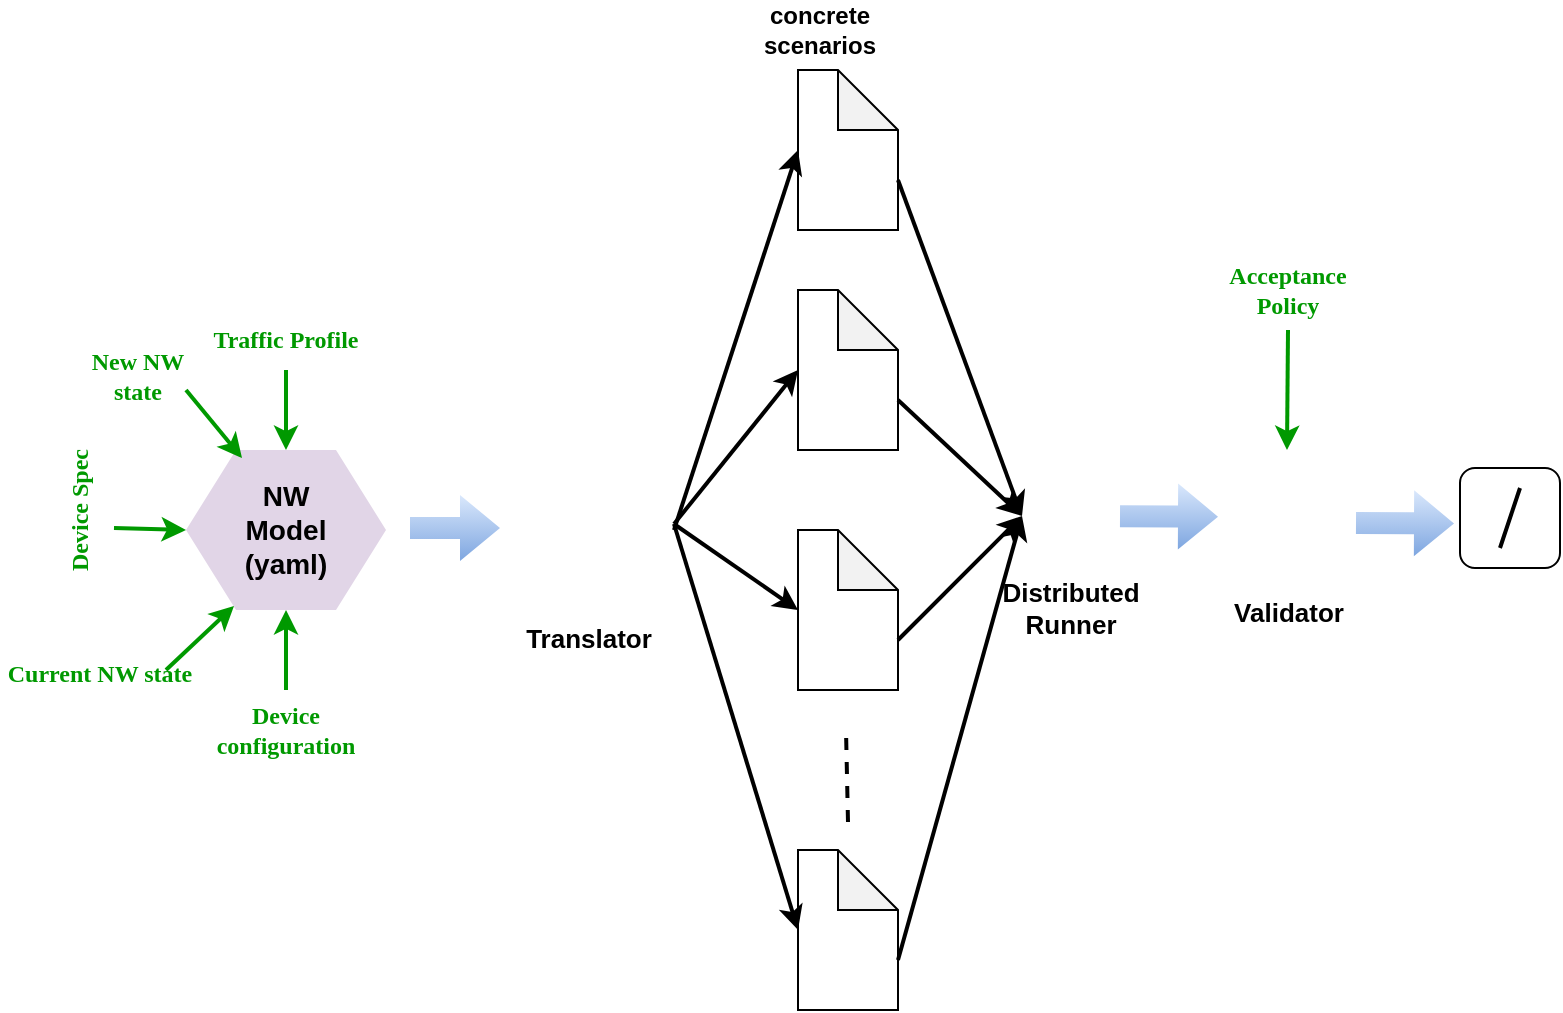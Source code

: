 <mxfile version="13.1.5" type="github">
  <diagram id="h_iw1HLlaXEuXYO7uz63" name="Page-1">
    <mxGraphModel dx="1339" dy="739" grid="1" gridSize="10" guides="1" tooltips="1" connect="1" arrows="1" fold="1" page="1" pageScale="1" pageWidth="850" pageHeight="1100" math="0" shadow="0">
      <root>
        <mxCell id="0" />
        <mxCell id="1" parent="0" />
        <mxCell id="1ZvdBgC_ewjGmu3FpjU8-2" value="&lt;b style=&quot;font-size: 14px&quot;&gt;NW&lt;br&gt;Model&lt;br&gt;(yaml)&lt;br&gt;&lt;/b&gt;" style="shape=hexagon;perimeter=hexagonPerimeter2;whiteSpace=wrap;html=1;fillColor=#e1d5e7;strokeColor=none;" parent="1" vertex="1">
          <mxGeometry x="93" y="360" width="100" height="80" as="geometry" />
        </mxCell>
        <mxCell id="1ZvdBgC_ewjGmu3FpjU8-3" value="" style="endArrow=classic;html=1;entryX=0.5;entryY=0;entryDx=0;entryDy=0;fillColor=#e1d5e7;strokeColor=#009900;strokeWidth=2;" parent="1" target="1ZvdBgC_ewjGmu3FpjU8-2" edge="1">
          <mxGeometry width="50" height="50" relative="1" as="geometry">
            <mxPoint x="143" y="320" as="sourcePoint" />
            <mxPoint x="423" y="360" as="targetPoint" />
          </mxGeometry>
        </mxCell>
        <mxCell id="1ZvdBgC_ewjGmu3FpjU8-5" value="&lt;b&gt;&lt;font face=&quot;Lucida Console&quot; color=&quot;#009900&quot;&gt;Traffic Profile&lt;/font&gt;&lt;/b&gt;" style="text;html=1;strokeColor=none;fillColor=none;align=center;verticalAlign=middle;whiteSpace=wrap;rounded=0;labelBackgroundColor=#ffffff;" parent="1" vertex="1">
          <mxGeometry x="93" y="295" width="100" height="20" as="geometry" />
        </mxCell>
        <mxCell id="1ZvdBgC_ewjGmu3FpjU8-7" value="" style="endArrow=classic;html=1;entryX=0;entryY=0.5;entryDx=0;entryDy=0;fillColor=#e1d5e7;strokeColor=#009900;strokeWidth=2;exitX=0.41;exitY=1.35;exitDx=0;exitDy=0;exitPerimeter=0;" parent="1" source="1ZvdBgC_ewjGmu3FpjU8-8" target="1ZvdBgC_ewjGmu3FpjU8-2" edge="1">
          <mxGeometry width="50" height="50" relative="1" as="geometry">
            <mxPoint x="63" y="400" as="sourcePoint" />
            <mxPoint x="263" y="370" as="targetPoint" />
          </mxGeometry>
        </mxCell>
        <mxCell id="1ZvdBgC_ewjGmu3FpjU8-8" value="&lt;b&gt;&lt;font color=&quot;#009900&quot;&gt;Device Spec&lt;/font&gt;&lt;/b&gt;" style="text;html=1;strokeColor=none;fillColor=none;align=center;verticalAlign=middle;whiteSpace=wrap;rounded=0;rotation=-90;horizontal=1;textDirection=rtl;fontFamily=Tahoma;" parent="1" vertex="1">
          <mxGeometry x="-10" y="380" width="100" height="20" as="geometry" />
        </mxCell>
        <mxCell id="1ZvdBgC_ewjGmu3FpjU8-9" value="" style="endArrow=classic;html=1;entryX=0.5;entryY=1;entryDx=0;entryDy=0;fillColor=#e1d5e7;strokeColor=#009900;strokeWidth=2;" parent="1" target="1ZvdBgC_ewjGmu3FpjU8-2" edge="1">
          <mxGeometry width="50" height="50" relative="1" as="geometry">
            <mxPoint x="143" y="480" as="sourcePoint" />
            <mxPoint x="142.5" y="500" as="targetPoint" />
          </mxGeometry>
        </mxCell>
        <mxCell id="1ZvdBgC_ewjGmu3FpjU8-10" value="&lt;b&gt;&lt;font color=&quot;#009900&quot;&gt;Device configuration&lt;/font&gt;&lt;/b&gt;" style="text;html=1;strokeColor=none;fillColor=none;align=center;verticalAlign=middle;whiteSpace=wrap;rounded=0;fontFamily=Tahoma;" parent="1" vertex="1">
          <mxGeometry x="93" y="490" width="100" height="20" as="geometry" />
        </mxCell>
        <mxCell id="1ZvdBgC_ewjGmu3FpjU8-11" value="" style="endArrow=classic;html=1;entryX=0.24;entryY=0.975;entryDx=0;entryDy=0;fillColor=#e1d5e7;strokeColor=#009900;strokeWidth=2;entryPerimeter=0;" parent="1" target="1ZvdBgC_ewjGmu3FpjU8-2" edge="1">
          <mxGeometry width="50" height="50" relative="1" as="geometry">
            <mxPoint x="83" y="470" as="sourcePoint" />
            <mxPoint x="223" y="440" as="targetPoint" />
          </mxGeometry>
        </mxCell>
        <mxCell id="1ZvdBgC_ewjGmu3FpjU8-12" value="&lt;b&gt;&lt;font color=&quot;#009900&quot;&gt;Current NW state&lt;/font&gt;&lt;br&gt;&lt;/b&gt;" style="text;html=1;strokeColor=none;fillColor=none;align=center;verticalAlign=middle;whiteSpace=wrap;rounded=0;fontFamily=Tahoma;" parent="1" vertex="1">
          <mxGeometry y="462" width="100" height="20" as="geometry" />
        </mxCell>
        <mxCell id="1ZvdBgC_ewjGmu3FpjU8-13" value="" style="endArrow=classic;html=1;entryX=0.28;entryY=0.05;entryDx=0;entryDy=0;fillColor=#e1d5e7;strokeColor=#009900;strokeWidth=2;entryPerimeter=0;" parent="1" target="1ZvdBgC_ewjGmu3FpjU8-2" edge="1">
          <mxGeometry width="50" height="50" relative="1" as="geometry">
            <mxPoint x="93" y="330" as="sourcePoint" />
            <mxPoint x="92" y="350" as="targetPoint" />
          </mxGeometry>
        </mxCell>
        <mxCell id="1ZvdBgC_ewjGmu3FpjU8-14" value="&lt;font color=&quot;#009900&quot;&gt;&lt;b&gt;New NW&lt;br&gt;state&lt;/b&gt;&lt;/font&gt;" style="text;html=1;strokeColor=none;fillColor=none;align=center;verticalAlign=middle;whiteSpace=wrap;rounded=0;fontFamily=Tahoma;" parent="1" vertex="1">
          <mxGeometry x="19" y="313" width="100" height="20" as="geometry" />
        </mxCell>
        <mxCell id="QXJuXUd36oABe8dMuPUm-1" value="" style="shape=flexArrow;endArrow=classic;html=1;strokeWidth=2;fillColor=#dae8fc;strokeColor=none;gradientColor=#7ea6e0;" parent="1" edge="1">
          <mxGeometry width="50" height="50" relative="1" as="geometry">
            <mxPoint x="204" y="399" as="sourcePoint" />
            <mxPoint x="251" y="399" as="targetPoint" />
          </mxGeometry>
        </mxCell>
        <mxCell id="QXJuXUd36oABe8dMuPUm-5" value="&lt;b&gt;&lt;font style=&quot;font-size: 13px&quot;&gt;Translator&lt;/font&gt;&lt;/b&gt;" style="shape=image;html=1;verticalAlign=top;verticalLabelPosition=bottom;labelBackgroundColor=#ffffff;imageAspect=0;aspect=fixed;image=https://cdn1.iconfinder.com/data/icons/all_google_icons_symbols_by_carlosjj-du/128/translate_robot-lb.png" parent="1" vertex="1">
          <mxGeometry x="251" y="354" width="86" height="86" as="geometry" />
        </mxCell>
        <mxCell id="QXJuXUd36oABe8dMuPUm-10" value="" style="shape=note;whiteSpace=wrap;html=1;backgroundOutline=1;darkOpacity=0.05;" parent="1" vertex="1">
          <mxGeometry x="399" y="170" width="50" height="80" as="geometry" />
        </mxCell>
        <mxCell id="QXJuXUd36oABe8dMuPUm-11" value="" style="shape=note;whiteSpace=wrap;html=1;backgroundOutline=1;darkOpacity=0.05;" parent="1" vertex="1">
          <mxGeometry x="399" y="280" width="50" height="80" as="geometry" />
        </mxCell>
        <mxCell id="QXJuXUd36oABe8dMuPUm-12" value="" style="shape=note;whiteSpace=wrap;html=1;backgroundOutline=1;darkOpacity=0.05;" parent="1" vertex="1">
          <mxGeometry x="399" y="400" width="50" height="80" as="geometry" />
        </mxCell>
        <mxCell id="QXJuXUd36oABe8dMuPUm-13" value="" style="shape=note;whiteSpace=wrap;html=1;backgroundOutline=1;darkOpacity=0.05;" parent="1" vertex="1">
          <mxGeometry x="399" y="560" width="50" height="80" as="geometry" />
        </mxCell>
        <mxCell id="QXJuXUd36oABe8dMuPUm-15" value="" style="endArrow=none;dashed=1;html=1;strokeWidth=2;" parent="1" edge="1">
          <mxGeometry width="50" height="50" relative="1" as="geometry">
            <mxPoint x="424" y="546" as="sourcePoint" />
            <mxPoint x="423" y="500" as="targetPoint" />
          </mxGeometry>
        </mxCell>
        <mxCell id="QXJuXUd36oABe8dMuPUm-16" value="&lt;b&gt;concrete scenarios&lt;/b&gt;" style="text;html=1;strokeColor=none;fillColor=none;align=center;verticalAlign=middle;whiteSpace=wrap;rounded=0;" parent="1" vertex="1">
          <mxGeometry x="360" y="140" width="100" height="20" as="geometry" />
        </mxCell>
        <mxCell id="QXJuXUd36oABe8dMuPUm-17" value="" style="endArrow=classic;html=1;strokeWidth=2;entryX=0;entryY=0.5;entryDx=0;entryDy=0;entryPerimeter=0;" parent="1" target="QXJuXUd36oABe8dMuPUm-10" edge="1">
          <mxGeometry width="50" height="50" relative="1" as="geometry">
            <mxPoint x="337" y="400" as="sourcePoint" />
            <mxPoint x="431" y="360" as="targetPoint" />
          </mxGeometry>
        </mxCell>
        <mxCell id="QXJuXUd36oABe8dMuPUm-18" value="" style="endArrow=classic;html=1;strokeWidth=2;entryX=0;entryY=0.5;entryDx=0;entryDy=0;entryPerimeter=0;exitX=1;exitY=0.5;exitDx=0;exitDy=0;" parent="1" source="QXJuXUd36oABe8dMuPUm-5" target="QXJuXUd36oABe8dMuPUm-11" edge="1">
          <mxGeometry width="50" height="50" relative="1" as="geometry">
            <mxPoint x="351" y="380" as="sourcePoint" />
            <mxPoint x="404" y="250" as="targetPoint" />
          </mxGeometry>
        </mxCell>
        <mxCell id="QXJuXUd36oABe8dMuPUm-21" value="" style="endArrow=classic;html=1;strokeWidth=2;exitX=1;exitY=0.5;exitDx=0;exitDy=0;entryX=0;entryY=0.5;entryDx=0;entryDy=0;entryPerimeter=0;" parent="1" source="QXJuXUd36oABe8dMuPUm-5" target="QXJuXUd36oABe8dMuPUm-12" edge="1">
          <mxGeometry width="50" height="50" relative="1" as="geometry">
            <mxPoint x="337" y="427.0" as="sourcePoint" />
            <mxPoint x="390" y="400" as="targetPoint" />
          </mxGeometry>
        </mxCell>
        <mxCell id="QXJuXUd36oABe8dMuPUm-22" value="" style="endArrow=classic;html=1;strokeWidth=2;exitX=1;exitY=0.5;exitDx=0;exitDy=0;entryX=0;entryY=0.5;entryDx=0;entryDy=0;entryPerimeter=0;" parent="1" source="QXJuXUd36oABe8dMuPUm-5" target="QXJuXUd36oABe8dMuPUm-13" edge="1">
          <mxGeometry width="50" height="50" relative="1" as="geometry">
            <mxPoint x="337" y="418.5" as="sourcePoint" />
            <mxPoint x="390" y="461.5" as="targetPoint" />
          </mxGeometry>
        </mxCell>
        <mxCell id="QXJuXUd36oABe8dMuPUm-23" value="&lt;b style=&quot;font-size: 13px&quot;&gt;Distributed&lt;br&gt;Runner&lt;/b&gt;" style="shape=image;html=1;verticalAlign=top;verticalLabelPosition=bottom;labelBackgroundColor=#ffffff;imageAspect=0;aspect=fixed;image=https://cdn2.iconfinder.com/data/icons/oxygen/48x48/actions/run-build-file.png" parent="1" vertex="1">
          <mxGeometry x="511" y="369" width="48" height="48" as="geometry" />
        </mxCell>
        <mxCell id="QXJuXUd36oABe8dMuPUm-24" value="" style="endArrow=classic;html=1;strokeWidth=2;entryX=0;entryY=0.5;entryDx=0;entryDy=0;exitX=0;exitY=0;exitDx=50;exitDy=55;exitPerimeter=0;" parent="1" source="QXJuXUd36oABe8dMuPUm-10" target="QXJuXUd36oABe8dMuPUm-23" edge="1">
          <mxGeometry width="50" height="50" relative="1" as="geometry">
            <mxPoint x="440" y="225" as="sourcePoint" />
            <mxPoint x="594" y="210" as="targetPoint" />
          </mxGeometry>
        </mxCell>
        <mxCell id="QXJuXUd36oABe8dMuPUm-25" value="" style="endArrow=classic;html=1;strokeWidth=2;entryX=0;entryY=0.5;entryDx=0;entryDy=0;exitX=0;exitY=0;exitDx=50;exitDy=55;exitPerimeter=0;" parent="1" source="QXJuXUd36oABe8dMuPUm-11" target="QXJuXUd36oABe8dMuPUm-23" edge="1">
          <mxGeometry width="50" height="50" relative="1" as="geometry">
            <mxPoint x="431" y="250" as="sourcePoint" />
            <mxPoint x="482" y="441" as="targetPoint" />
          </mxGeometry>
        </mxCell>
        <mxCell id="QXJuXUd36oABe8dMuPUm-26" value="" style="endArrow=classic;html=1;strokeWidth=2;entryX=0;entryY=0.5;entryDx=0;entryDy=0;exitX=0;exitY=0;exitDx=50;exitDy=55;exitPerimeter=0;" parent="1" source="QXJuXUd36oABe8dMuPUm-12" target="QXJuXUd36oABe8dMuPUm-23" edge="1">
          <mxGeometry width="50" height="50" relative="1" as="geometry">
            <mxPoint x="440" y="392" as="sourcePoint" />
            <mxPoint x="491" y="473" as="targetPoint" />
          </mxGeometry>
        </mxCell>
        <mxCell id="QXJuXUd36oABe8dMuPUm-27" value="" style="endArrow=classic;html=1;strokeWidth=2;entryX=0;entryY=0.5;entryDx=0;entryDy=0;exitX=0;exitY=0;exitDx=50;exitDy=55;exitPerimeter=0;" parent="1" source="QXJuXUd36oABe8dMuPUm-13" target="QXJuXUd36oABe8dMuPUm-23" edge="1">
          <mxGeometry width="50" height="50" relative="1" as="geometry">
            <mxPoint x="471" y="570" as="sourcePoint" />
            <mxPoint x="522" y="531" as="targetPoint" />
          </mxGeometry>
        </mxCell>
        <mxCell id="QXJuXUd36oABe8dMuPUm-29" value="&lt;b&gt;&lt;font style=&quot;font-size: 13px&quot;&gt;Validator&lt;/font&gt;&lt;/b&gt;" style="shape=image;html=1;verticalAlign=top;verticalLabelPosition=bottom;labelBackgroundColor=#ffffff;imageAspect=0;aspect=fixed;image=https://cdn4.iconfinder.com/data/icons/business-and-marketing-21/32/web_clipboard-128.png" parent="1" vertex="1">
          <mxGeometry x="610" y="360" width="67" height="67" as="geometry" />
        </mxCell>
        <mxCell id="QXJuXUd36oABe8dMuPUm-30" value="" style="shape=flexArrow;endArrow=classic;html=1;strokeWidth=2;fillColor=#dae8fc;strokeColor=none;gradientColor=#7ea6e0;" parent="1" source="QXJuXUd36oABe8dMuPUm-23" target="QXJuXUd36oABe8dMuPUm-29" edge="1">
          <mxGeometry width="50" height="50" relative="1" as="geometry">
            <mxPoint x="563" y="392.5" as="sourcePoint" />
            <mxPoint x="610" y="392.5" as="targetPoint" />
          </mxGeometry>
        </mxCell>
        <mxCell id="QXJuXUd36oABe8dMuPUm-35" value="&lt;b&gt;&lt;font face=&quot;Lucida Console&quot; color=&quot;#009900&quot;&gt;Acceptance&lt;br&gt;Policy&lt;br&gt;&lt;/font&gt;&lt;/b&gt;" style="text;html=1;strokeColor=none;fillColor=none;align=center;verticalAlign=middle;whiteSpace=wrap;rounded=0;labelBackgroundColor=#ffffff;" parent="1" vertex="1">
          <mxGeometry x="593.5" y="270" width="100" height="20" as="geometry" />
        </mxCell>
        <mxCell id="QXJuXUd36oABe8dMuPUm-36" value="" style="endArrow=classic;html=1;fillColor=#e1d5e7;strokeColor=#009900;strokeWidth=2;entryX=0.5;entryY=0;entryDx=0;entryDy=0;" parent="1" target="QXJuXUd36oABe8dMuPUm-29" edge="1">
          <mxGeometry width="50" height="50" relative="1" as="geometry">
            <mxPoint x="644" y="300" as="sourcePoint" />
            <mxPoint x="643" y="370" as="targetPoint" />
          </mxGeometry>
        </mxCell>
        <mxCell id="QXJuXUd36oABe8dMuPUm-37" value="" style="shape=flexArrow;endArrow=classic;html=1;strokeWidth=2;fillColor=#dae8fc;strokeColor=none;gradientColor=#7ea6e0;" parent="1" edge="1">
          <mxGeometry width="50" height="50" relative="1" as="geometry">
            <mxPoint x="677" y="396.501" as="sourcePoint" />
            <mxPoint x="728" y="396.736" as="targetPoint" />
          </mxGeometry>
        </mxCell>
        <mxCell id="QXJuXUd36oABe8dMuPUm-38" value="" style="shape=image;html=1;verticalAlign=top;verticalLabelPosition=bottom;labelBackgroundColor=#ffffff;imageAspect=0;aspect=fixed;image=https://cdn2.iconfinder.com/data/icons/flavour/check.png;fontFamily=Tahoma;" parent="1" vertex="1">
          <mxGeometry x="730" y="381" width="23" height="23" as="geometry" />
        </mxCell>
        <mxCell id="QXJuXUd36oABe8dMuPUm-41" value="" style="shape=image;html=1;verticalAlign=top;verticalLabelPosition=bottom;labelBackgroundColor=#ffffff;imageAspect=0;aspect=fixed;image=https://cdn4.iconfinder.com/data/icons/icocentre-free-icons/114/f-cross_256-128.png;fontFamily=Tahoma;" parent="1" vertex="1">
          <mxGeometry x="760" y="387" width="18" height="18" as="geometry" />
        </mxCell>
        <mxCell id="QXJuXUd36oABe8dMuPUm-42" value="" style="endArrow=none;html=1;strokeColor=#000000;strokeWidth=2;fontFamily=Tahoma;" parent="1" edge="1">
          <mxGeometry width="50" height="50" relative="1" as="geometry">
            <mxPoint x="750" y="409" as="sourcePoint" />
            <mxPoint x="760" y="379" as="targetPoint" />
          </mxGeometry>
        </mxCell>
        <mxCell id="QXJuXUd36oABe8dMuPUm-44" value="" style="rounded=1;whiteSpace=wrap;html=1;labelBackgroundColor=#CCCCCC;fontFamily=Tahoma;fillColor=none;" parent="1" vertex="1">
          <mxGeometry x="730" y="369" width="50" height="50" as="geometry" />
        </mxCell>
      </root>
    </mxGraphModel>
  </diagram>
</mxfile>
